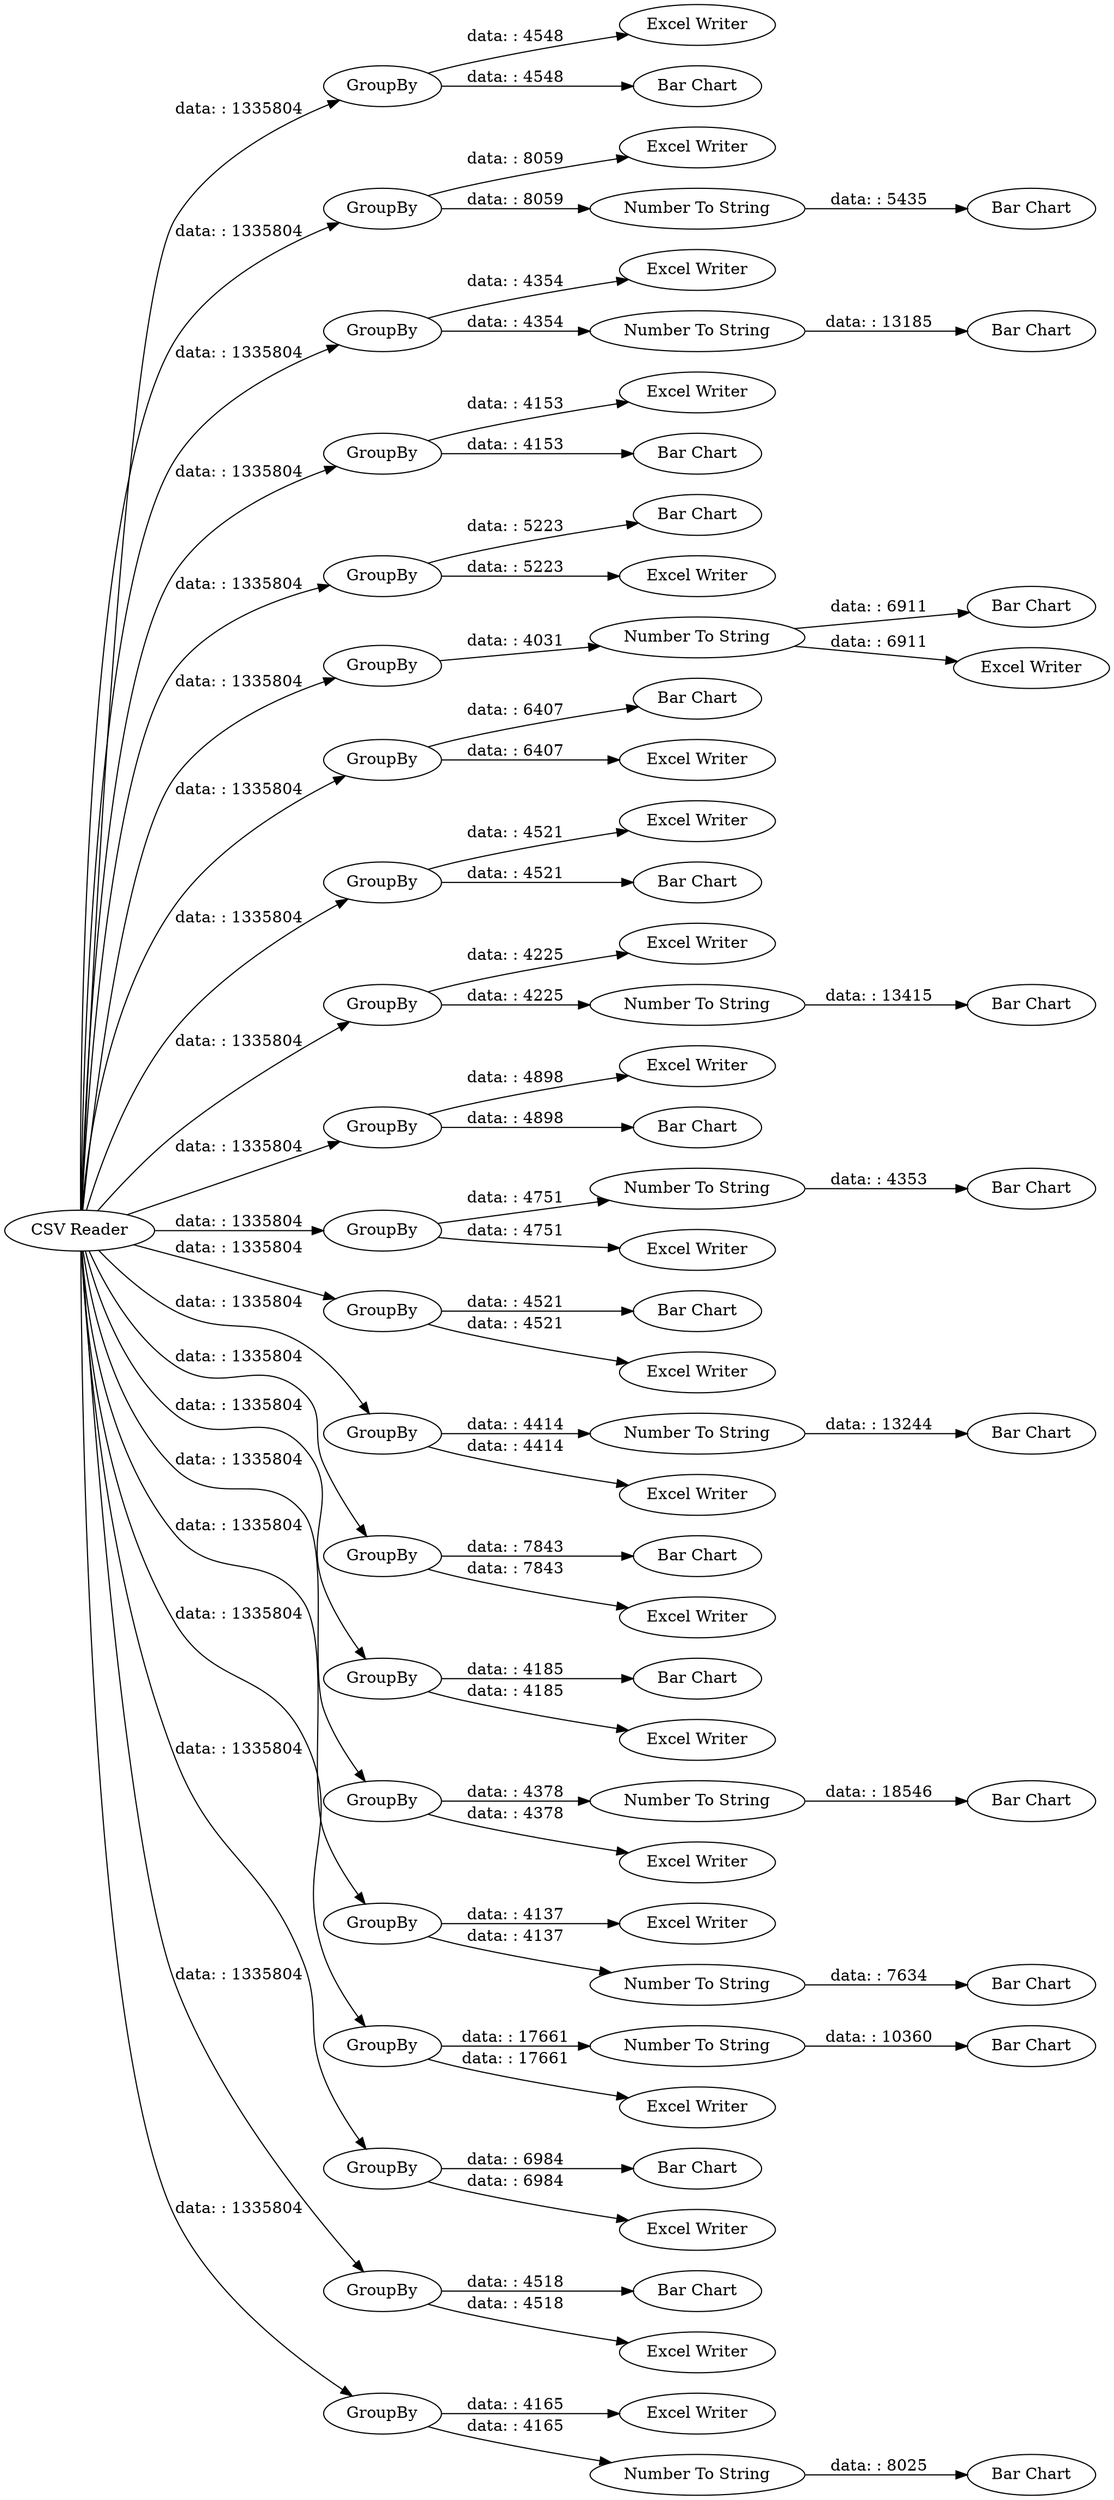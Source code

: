 digraph {
	"-6156129700589706773_17" [label=GroupBy]
	"-6156129700589706773_28" [label="Number To String"]
	"-6156129700589706773_22" [label="Number To String"]
	"-6156129700589706773_33" [label="Bar Chart"]
	"-6156129700589706773_41" [label=GroupBy]
	"-6156129700589706773_54" [label="Excel Writer"]
	"-6156129700589706773_40" [label=GroupBy]
	"-6156129700589706773_60" [label="Excel Writer"]
	"-6156129700589706773_31" [label="Bar Chart"]
	"-6156129700589706773_43" [label=GroupBy]
	"-6156129700589706773_12" [label=GroupBy]
	"-6156129700589706773_16" [label=GroupBy]
	"-6156129700589706773_18" [label="Bar Chart"]
	"-6156129700589706773_68" [label="Excel Writer"]
	"-6156129700589706773_27" [label="Bar Chart"]
	"-6156129700589706773_5" [label=GroupBy]
	"-6156129700589706773_50" [label="Number To String"]
	"-6156129700589706773_8" [label=GroupBy]
	"-6156129700589706773_19" [label="Bar Chart"]
	"-6156129700589706773_15" [label=GroupBy]
	"-6156129700589706773_2" [label="CSV Reader"]
	"-6156129700589706773_70" [label="Excel Writer"]
	"-6156129700589706773_69" [label="Excel Writer"]
	"-6156129700589706773_55" [label="Excel Writer"]
	"-6156129700589706773_71" [label="Excel Writer"]
	"-6156129700589706773_29" [label="Number To String"]
	"-6156129700589706773_32" [label="Bar Chart"]
	"-6156129700589706773_3" [label=GroupBy]
	"-6156129700589706773_24" [label="Bar Chart"]
	"-6156129700589706773_36" [label="Bar Chart"]
	"-6156129700589706773_35" [label="Bar Chart"]
	"-6156129700589706773_26" [label="Number To String"]
	"-6156129700589706773_25" [label="Bar Chart"]
	"-6156129700589706773_64" [label="Excel Writer"]
	"-6156129700589706773_7" [label=GroupBy]
	"-6156129700589706773_20" [label="Bar Chart"]
	"-6156129700589706773_67" [label="Excel Writer"]
	"-6156129700589706773_72" [label="Excel Writer"]
	"-6156129700589706773_66" [label="Excel Writer"]
	"-6156129700589706773_73" [label="Excel Writer"]
	"-6156129700589706773_21" [label="Bar Chart"]
	"-6156129700589706773_61" [label="Excel Writer"]
	"-6156129700589706773_75" [label="Number To String"]
	"-6156129700589706773_6" [label=GroupBy]
	"-6156129700589706773_59" [label="Excel Writer"]
	"-6156129700589706773_48" [label="Bar Chart"]
	"-6156129700589706773_49" [label="Bar Chart"]
	"-6156129700589706773_65" [label="Excel Writer"]
	"-6156129700589706773_37" [label="Number To String"]
	"-6156129700589706773_23" [label="Bar Chart"]
	"-6156129700589706773_39" [label=GroupBy]
	"-6156129700589706773_62" [label="Excel Writer"]
	"-6156129700589706773_63" [label="Excel Writer"]
	"-6156129700589706773_30" [label="Bar Chart"]
	"-6156129700589706773_53" [label="Number To String"]
	"-6156129700589706773_4" [label=GroupBy]
	"-6156129700589706773_10" [label=GroupBy]
	"-6156129700589706773_52" [label="Number To String"]
	"-6156129700589706773_13" [label=GroupBy]
	"-6156129700589706773_38" [label=GroupBy]
	"-6156129700589706773_14" [label=GroupBy]
	"-6156129700589706773_58" [label="Excel Writer"]
	"-6156129700589706773_11" [label=GroupBy]
	"-6156129700589706773_51" [label="Number To String"]
	"-6156129700589706773_46" [label="Bar Chart"]
	"-6156129700589706773_44" [label="Bar Chart"]
	"-6156129700589706773_9" [label=GroupBy]
	"-6156129700589706773_42" [label=GroupBy]
	"-6156129700589706773_74" [label="Excel Writer"]
	"-6156129700589706773_45" [label="Bar Chart"]
	"-6156129700589706773_47" [label="Bar Chart"]
	"-6156129700589706773_34" [label="Bar Chart"]
	"-6156129700589706773_57" [label="Excel Writer"]
	"-6156129700589706773_56" [label="Excel Writer"]
	"-6156129700589706773_28" -> "-6156129700589706773_27" [label="data: : 10360"]
	"-6156129700589706773_3" -> "-6156129700589706773_60" [label="data: : 4898"]
	"-6156129700589706773_4" -> "-6156129700589706773_18" [label="data: : 7843"]
	"-6156129700589706773_2" -> "-6156129700589706773_3" [label="data: : 1335804"]
	"-6156129700589706773_43" -> "-6156129700589706773_74" [label="data: : 4153"]
	"-6156129700589706773_2" -> "-6156129700589706773_8" [label="data: : 1335804"]
	"-6156129700589706773_6" -> "-6156129700589706773_62" [label="data: : 4521"]
	"-6156129700589706773_75" -> "-6156129700589706773_44" [label="data: : 7634"]
	"-6156129700589706773_10" -> "-6156129700589706773_36" [label="data: : 4185"]
	"-6156129700589706773_16" -> "-6156129700589706773_37" [label="data: : 4031"]
	"-6156129700589706773_43" -> "-6156129700589706773_47" [label="data: : 4153"]
	"-6156129700589706773_2" -> "-6156129700589706773_6" [label="data: : 1335804"]
	"-6156129700589706773_4" -> "-6156129700589706773_59" [label="data: : 7843"]
	"-6156129700589706773_13" -> "-6156129700589706773_66" [label="data: : 4378"]
	"-6156129700589706773_37" -> "-6156129700589706773_55" [label="data: : 6911"]
	"-6156129700589706773_38" -> "-6156129700589706773_69" [label="data: : 4137"]
	"-6156129700589706773_11" -> "-6156129700589706773_35" [label="data: : 6984"]
	"-6156129700589706773_2" -> "-6156129700589706773_5" [label="data: : 1335804"]
	"-6156129700589706773_9" -> "-6156129700589706773_24" [label="data: : 4518"]
	"-6156129700589706773_2" -> "-6156129700589706773_39" [label="data: : 1335804"]
	"-6156129700589706773_14" -> "-6156129700589706773_67" [label="data: : 17661"]
	"-6156129700589706773_7" -> "-6156129700589706773_63" [label="data: : 4751"]
	"-6156129700589706773_2" -> "-6156129700589706773_7" [label="data: : 1335804"]
	"-6156129700589706773_2" -> "-6156129700589706773_4" [label="data: : 1335804"]
	"-6156129700589706773_8" -> "-6156129700589706773_23" [label="data: : 4521"]
	"-6156129700589706773_53" -> "-6156129700589706773_48" [label="data: : 8025"]
	"-6156129700589706773_7" -> "-6156129700589706773_22" [label="data: : 4751"]
	"-6156129700589706773_29" -> "-6156129700589706773_30" [label="data: : 13415"]
	"-6156129700589706773_37" -> "-6156129700589706773_33" [label="data: : 6911"]
	"-6156129700589706773_6" -> "-6156129700589706773_31" [label="data: : 4521"]
	"-6156129700589706773_41" -> "-6156129700589706773_52" [label="data: : 8059"]
	"-6156129700589706773_15" -> "-6156129700589706773_68" [label="data: : 4225"]
	"-6156129700589706773_42" -> "-6156129700589706773_53" [label="data: : 4165"]
	"-6156129700589706773_12" -> "-6156129700589706773_34" [label="data: : 5223"]
	"-6156129700589706773_22" -> "-6156129700589706773_21" [label="data: : 4353"]
	"-6156129700589706773_26" -> "-6156129700589706773_25" [label="data: : 18546"]
	"-6156129700589706773_11" -> "-6156129700589706773_57" [label="data: : 6984"]
	"-6156129700589706773_2" -> "-6156129700589706773_42" [label="data: : 1335804"]
	"-6156129700589706773_14" -> "-6156129700589706773_28" [label="data: : 17661"]
	"-6156129700589706773_50" -> "-6156129700589706773_45" [label="data: : 13244"]
	"-6156129700589706773_2" -> "-6156129700589706773_40" [label="data: : 1335804"]
	"-6156129700589706773_2" -> "-6156129700589706773_43" [label="data: : 1335804"]
	"-6156129700589706773_5" -> "-6156129700589706773_20" [label="data: : 6407"]
	"-6156129700589706773_12" -> "-6156129700589706773_56" [label="data: : 5223"]
	"-6156129700589706773_2" -> "-6156129700589706773_17" [label="data: : 1335804"]
	"-6156129700589706773_15" -> "-6156129700589706773_29" [label="data: : 4225"]
	"-6156129700589706773_38" -> "-6156129700589706773_75" [label="data: : 4137"]
	"-6156129700589706773_40" -> "-6156129700589706773_51" [label="data: : 4354"]
	"-6156129700589706773_2" -> "-6156129700589706773_41" [label="data: : 1335804"]
	"-6156129700589706773_42" -> "-6156129700589706773_73" [label="data: : 4165"]
	"-6156129700589706773_2" -> "-6156129700589706773_9" [label="data: : 1335804"]
	"-6156129700589706773_2" -> "-6156129700589706773_11" [label="data: : 1335804"]
	"-6156129700589706773_2" -> "-6156129700589706773_10" [label="data: : 1335804"]
	"-6156129700589706773_2" -> "-6156129700589706773_14" [label="data: : 1335804"]
	"-6156129700589706773_2" -> "-6156129700589706773_15" [label="data: : 1335804"]
	"-6156129700589706773_2" -> "-6156129700589706773_12" [label="data: : 1335804"]
	"-6156129700589706773_5" -> "-6156129700589706773_61" [label="data: : 6407"]
	"-6156129700589706773_17" -> "-6156129700589706773_32" [label="data: : 4548"]
	"-6156129700589706773_17" -> "-6156129700589706773_54" [label="data: : 4548"]
	"-6156129700589706773_39" -> "-6156129700589706773_50" [label="data: : 4414"]
	"-6156129700589706773_52" -> "-6156129700589706773_49" [label="data: : 5435"]
	"-6156129700589706773_8" -> "-6156129700589706773_64" [label="data: : 4521"]
	"-6156129700589706773_3" -> "-6156129700589706773_19" [label="data: : 4898"]
	"-6156129700589706773_51" -> "-6156129700589706773_46" [label="data: : 13185"]
	"-6156129700589706773_2" -> "-6156129700589706773_13" [label="data: : 1335804"]
	"-6156129700589706773_39" -> "-6156129700589706773_70" [label="data: : 4414"]
	"-6156129700589706773_2" -> "-6156129700589706773_38" [label="data: : 1335804"]
	"-6156129700589706773_9" -> "-6156129700589706773_65" [label="data: : 4518"]
	"-6156129700589706773_13" -> "-6156129700589706773_26" [label="data: : 4378"]
	"-6156129700589706773_10" -> "-6156129700589706773_58" [label="data: : 4185"]
	"-6156129700589706773_41" -> "-6156129700589706773_72" [label="data: : 8059"]
	"-6156129700589706773_2" -> "-6156129700589706773_16" [label="data: : 1335804"]
	"-6156129700589706773_40" -> "-6156129700589706773_71" [label="data: : 4354"]
	rankdir=LR
}
